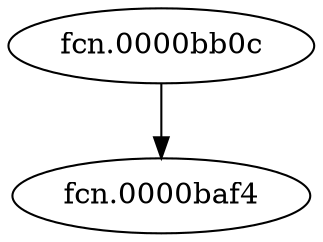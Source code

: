 digraph code {
  "0x0000bb0c" [label="fcn.0000bb0c"];
  "0x0000bb0c" -> "0x0000baf4";
  "0x0000baf4" [label="fcn.0000baf4"];
}